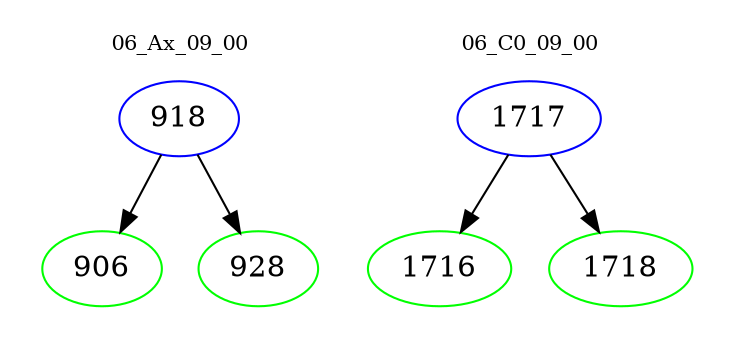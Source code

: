 digraph{
subgraph cluster_0 {
color = white
label = "06_Ax_09_00";
fontsize=10;
T0_918 [label="918", color="blue"]
T0_918 -> T0_906 [color="black"]
T0_906 [label="906", color="green"]
T0_918 -> T0_928 [color="black"]
T0_928 [label="928", color="green"]
}
subgraph cluster_1 {
color = white
label = "06_C0_09_00";
fontsize=10;
T1_1717 [label="1717", color="blue"]
T1_1717 -> T1_1716 [color="black"]
T1_1716 [label="1716", color="green"]
T1_1717 -> T1_1718 [color="black"]
T1_1718 [label="1718", color="green"]
}
}
